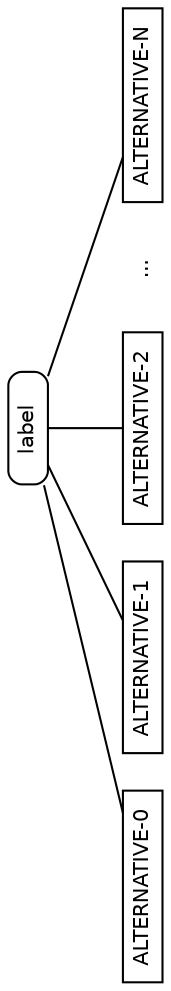 /* AST node diagram generator script collection for M2C, M2J and M2Sharp.
 *
 * Copyright (c) 2016 The Modula-2 Software Foundation
 *
 * Author & Maintainer: Benjamin Kowarsch <org.m2sf>
 *
 * @synopsis
 *
 * The M2C, M2J and M2Sharp compilers are multi-dialect Modula-2 translators
 * and compilers respectively targeting C99, Java/JVM and C#/CLR, sharing a
 * common abstract syntax tree (AST) specification.
 *
 * The AST node diagram generator script collection consists of Graphviz DOT
 * descriptions for all AST node types of the common AST specification.
 *
 * The Graphviz dot utility is required to generate the diagrams. 
 * It may be obtained from http://www.graphviz.org/download.php.
 *
 * @repository
 *
 * https://github.com/m2sf/m2-ast-node-diagrams
 *
 * @file
 *
 * altlabel-legend.dot
 *
 * alternatives label legend diagram.
 *
 * Usage: $ dot altlabel-legend.dot -Tps > altlabel-legend.ps
 *
 * @license
 *
 * This is free software: you can redistribute and/or modify it under the
 * terms of the GNU Lesser General Public License (LGPL) either version 2.1
 * or at your choice version 3 as published by the Free Software Foundation.
 * However, you may not alter the copyright, author and license information.
 *
 * It is distributed in the hope that it will be useful,  but WITHOUT
 * ANY WARRANTY; without even the implied warranty of MERCHANTABILITY or
 * FITNESS FOR A PARTICULAR PURPOSE.  Read the license for more details.
 *
 * You should have received a copy of the GNU Lesser General Public License.
 * If not, see <https://www.gnu.org/copyleft/lesser.html>.
 *
 * NB: Components in the domain part of email addresses are in reverse order.
 */

/*** alternatives label legend ***/

digraph altLabelLegend {
  graph [orientation=landscape,fontname=helvetica];
  node [fontname=helvetica,fontsize=10,shape=box,height=0.25];
  
  node [style=solid];
  edge [arrowhead=none];
  
  altLabelLegend -> { id0 id1 id2 };
  altLabelLegend [label="label",style=rounded];
  edge [style=invis]; node [width=0]; nodesep=0;
  altLabelLegend -> ellipsis0;
  edge [style=solid]; node [width=0.75]; nodesep=0.25;
  altLabelLegend -> idN;
  id0 [label="ALTERNATIVE-0"];
  id1 [label="ALTERNATIVE-1"];
  id2 [label="ALTERNATIVE-2"];
  ellipsis0 [label="..."];
  ellipsis0 [shape=none];
  idN [label="ALTERNATIVE-N"];
}

/* END OF FILE */